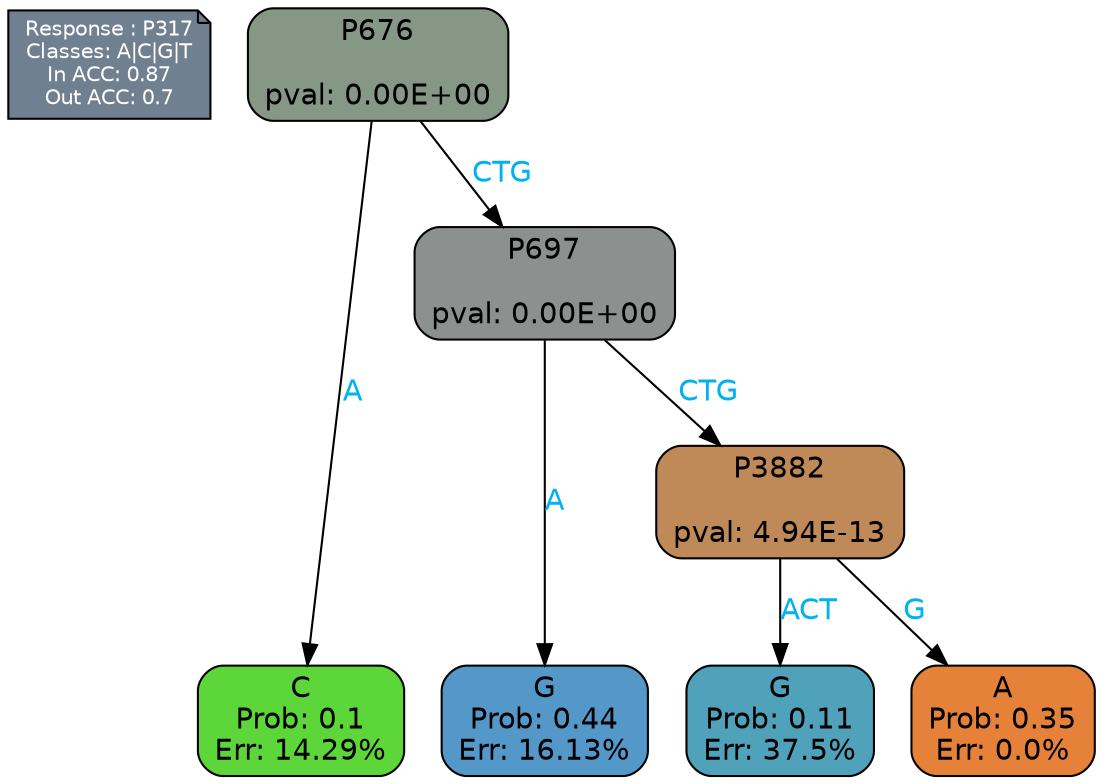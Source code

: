 digraph Tree {
node [shape=box, style="filled, rounded", color="black", fontname=helvetica] ;
graph [ranksep=equally, splines=polylines, bgcolor=transparent, dpi=600] ;
edge [fontname=helvetica] ;
LEGEND [label="Response : P317
Classes: A|C|G|T
In ACC: 0.87
Out ACC: 0.7
",shape=note,align=left,style=filled,fillcolor="slategray",fontcolor="white",fontsize=10];1 [label="P676

pval: 0.00E+00", fillcolor="#879786"] ;
2 [label="C
Prob: 0.1
Err: 14.29%", fillcolor="#5dd639"] ;
3 [label="P697

pval: 0.00E+00", fillcolor="#8c908f"] ;
4 [label="G
Prob: 0.44
Err: 16.13%", fillcolor="#5498c9"] ;
5 [label="P3882

pval: 4.94E-13", fillcolor="#c08958"] ;
6 [label="G
Prob: 0.11
Err: 37.5%", fillcolor="#50a2ba"] ;
7 [label="A
Prob: 0.35
Err: 0.0%", fillcolor="#e58139"] ;
1 -> 2 [label="A",fontcolor=deepskyblue2] ;
1 -> 3 [label="CTG",fontcolor=deepskyblue2] ;
3 -> 4 [label="A",fontcolor=deepskyblue2] ;
3 -> 5 [label="CTG",fontcolor=deepskyblue2] ;
5 -> 6 [label="ACT",fontcolor=deepskyblue2] ;
5 -> 7 [label="G",fontcolor=deepskyblue2] ;
{rank = same; 2;4;6;7;}{rank = same; LEGEND;1;}}